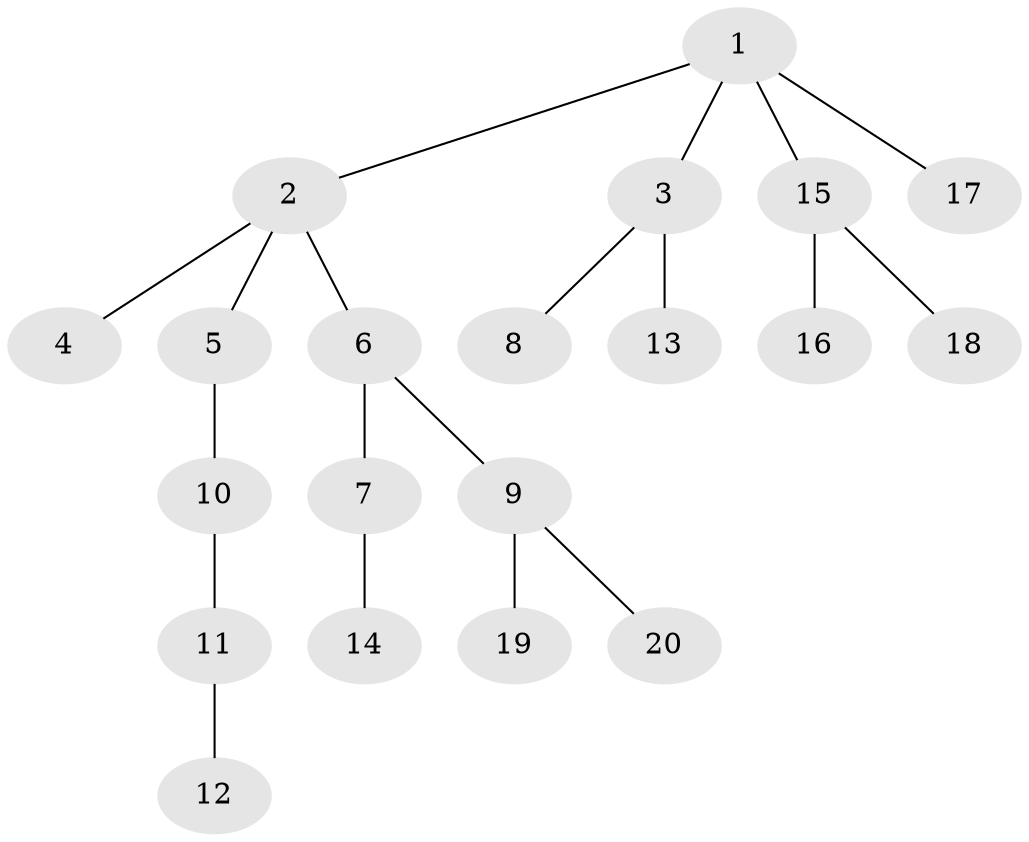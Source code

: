 // original degree distribution, {5: 0.046875, 4: 0.0625, 2: 0.28125, 3: 0.15625, 1: 0.453125}
// Generated by graph-tools (version 1.1) at 2025/51/03/04/25 22:51:28]
// undirected, 20 vertices, 19 edges
graph export_dot {
  node [color=gray90,style=filled];
  1;
  2;
  3;
  4;
  5;
  6;
  7;
  8;
  9;
  10;
  11;
  12;
  13;
  14;
  15;
  16;
  17;
  18;
  19;
  20;
  1 -- 2 [weight=1.0];
  1 -- 3 [weight=1.0];
  1 -- 15 [weight=1.0];
  1 -- 17 [weight=1.0];
  2 -- 4 [weight=1.0];
  2 -- 5 [weight=1.0];
  2 -- 6 [weight=1.0];
  3 -- 8 [weight=1.0];
  3 -- 13 [weight=1.0];
  5 -- 10 [weight=2.0];
  6 -- 7 [weight=1.0];
  6 -- 9 [weight=1.0];
  7 -- 14 [weight=1.0];
  9 -- 19 [weight=1.0];
  9 -- 20 [weight=1.0];
  10 -- 11 [weight=1.0];
  11 -- 12 [weight=1.0];
  15 -- 16 [weight=1.0];
  15 -- 18 [weight=1.0];
}
